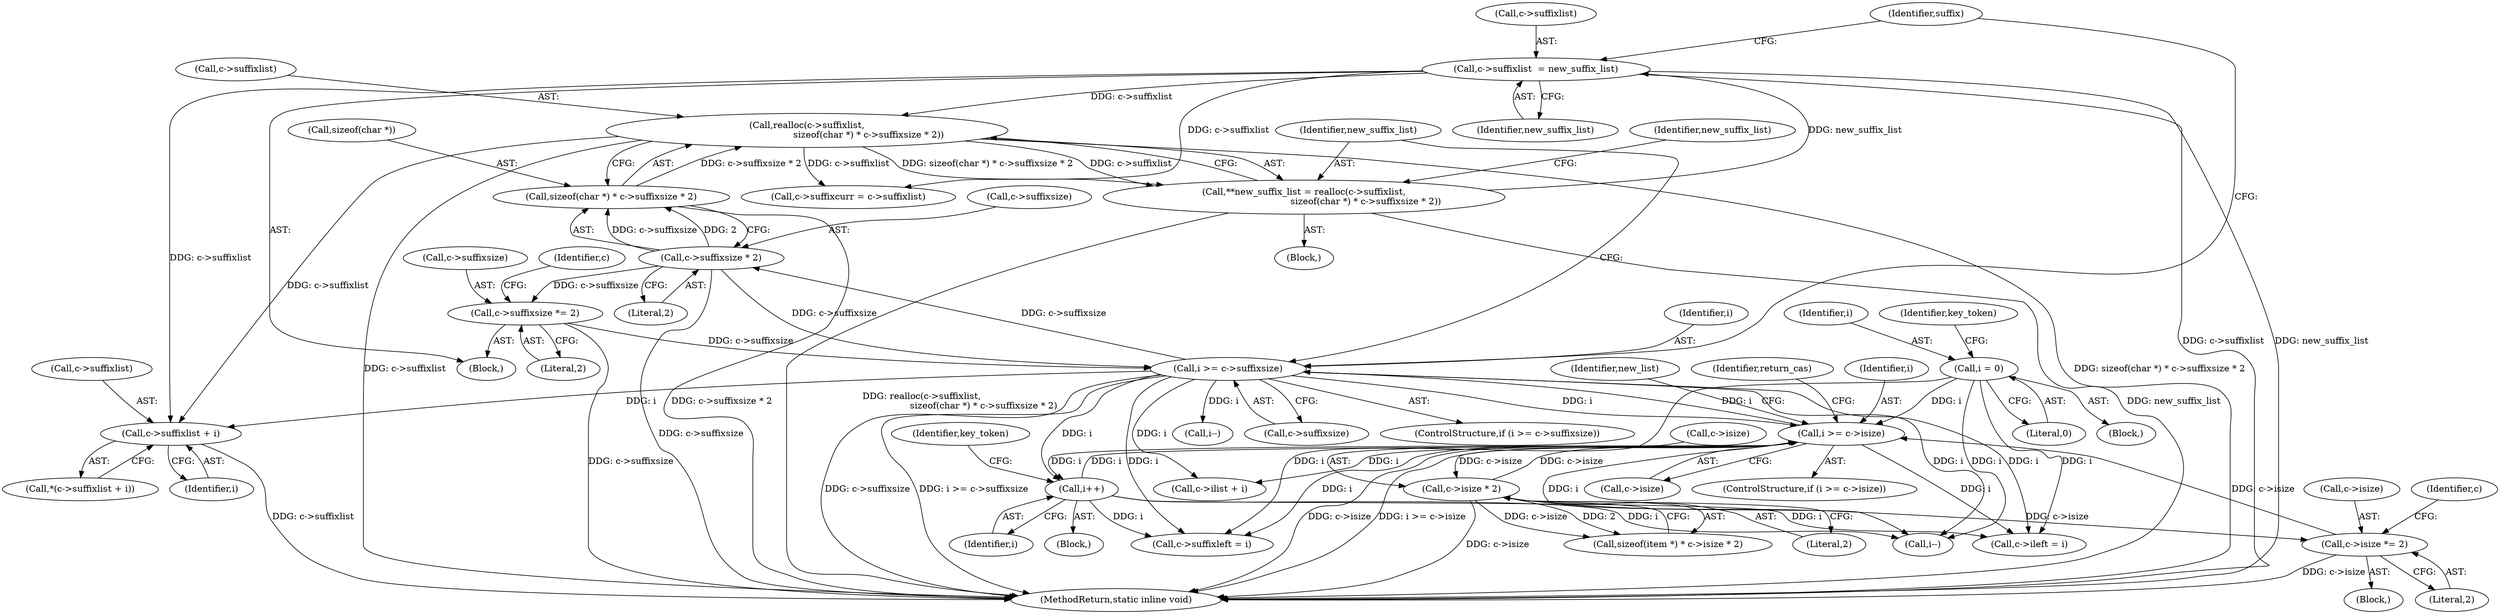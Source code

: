 digraph "0_memcached_a8c4a82787b8b6c256d61bd5c42fb7f92d1bae00@pointer" {
"1000346" [label="(Call,c->suffixlist + i)"];
"1000290" [label="(Call,c->suffixlist  = new_suffix_list)"];
"1000268" [label="(Call,**new_suffix_list = realloc(c->suffixlist,\n                                           sizeof(char *) * c->suffixsize * 2))"];
"1000270" [label="(Call,realloc(c->suffixlist,\n                                           sizeof(char *) * c->suffixsize * 2))"];
"1000274" [label="(Call,sizeof(char *) * c->suffixsize * 2)"];
"1000277" [label="(Call,c->suffixsize * 2)"];
"1000261" [label="(Call,i >= c->suffixsize)"];
"1000193" [label="(Call,i >= c->isize)"];
"1000114" [label="(Call,i = 0)"];
"1000603" [label="(Call,i++)"];
"1000209" [label="(Call,c->isize * 2)"];
"1000217" [label="(Call,c->isize *= 2)"];
"1000285" [label="(Call,c->suffixsize *= 2)"];
"1000195" [label="(Call,c->isize)"];
"1000285" [label="(Call,c->suffixsize *= 2)"];
"1000651" [label="(Identifier,key_token)"];
"1000271" [label="(Call,c->suffixlist)"];
"1000206" [label="(Call,sizeof(item *) * c->isize * 2)"];
"1000210" [label="(Call,c->isize)"];
"1000240" [label="(Identifier,return_cas)"];
"1000294" [label="(Identifier,new_suffix_list)"];
"1000307" [label="(Identifier,suffix)"];
"1000116" [label="(Literal,0)"];
"1000603" [label="(Call,i++)"];
"1000266" [label="(Block,)"];
"1000274" [label="(Call,sizeof(char *) * c->suffixsize * 2)"];
"1000702" [label="(Call,c->suffixleft = i)"];
"1000284" [label="(Block,)"];
"1000159" [label="(Call,i--)"];
"1000194" [label="(Identifier,i)"];
"1000286" [label="(Call,c->suffixsize)"];
"1000278" [label="(Call,c->suffixsize)"];
"1000332" [label="(Call,i--)"];
"1000216" [label="(Block,)"];
"1000277" [label="(Call,c->suffixsize * 2)"];
"1000345" [label="(Call,*(c->suffixlist + i))"];
"1000756" [label="(MethodReturn,static inline void)"];
"1000114" [label="(Call,i = 0)"];
"1000209" [label="(Call,c->isize * 2)"];
"1000289" [label="(Literal,2)"];
"1000283" [label="(Identifier,new_suffix_list)"];
"1000262" [label="(Identifier,i)"];
"1000682" [label="(Call,c->ileft = i)"];
"1000275" [label="(Call,sizeof(char *))"];
"1000218" [label="(Call,c->isize)"];
"1000193" [label="(Call,i >= c->isize)"];
"1000263" [label="(Call,c->suffixsize)"];
"1000270" [label="(Call,realloc(c->suffixlist,\n                                           sizeof(char *) * c->suffixsize * 2))"];
"1000260" [label="(ControlStructure,if (i >= c->suffixsize))"];
"1000346" [label="(Call,c->suffixlist + i)"];
"1000224" [label="(Identifier,c)"];
"1000217" [label="(Call,c->isize *= 2)"];
"1000221" [label="(Literal,2)"];
"1000290" [label="(Call,c->suffixlist  = new_suffix_list)"];
"1000347" [label="(Call,c->suffixlist)"];
"1000120" [label="(Identifier,key_token)"];
"1000597" [label="(Call,c->ilist + i)"];
"1000201" [label="(Identifier,new_list)"];
"1000291" [label="(Call,c->suffixlist)"];
"1000269" [label="(Identifier,new_suffix_list)"];
"1000261" [label="(Call,i >= c->suffixsize)"];
"1000192" [label="(ControlStructure,if (i >= c->isize))"];
"1000213" [label="(Literal,2)"];
"1000350" [label="(Identifier,i)"];
"1000292" [label="(Identifier,c)"];
"1000110" [label="(Block,)"];
"1000281" [label="(Literal,2)"];
"1000115" [label="(Identifier,i)"];
"1000695" [label="(Call,c->suffixcurr = c->suffixlist)"];
"1000268" [label="(Call,**new_suffix_list = realloc(c->suffixlist,\n                                           sizeof(char *) * c->suffixsize * 2))"];
"1000191" [label="(Block,)"];
"1000604" [label="(Identifier,i)"];
"1000346" -> "1000345"  [label="AST: "];
"1000346" -> "1000350"  [label="CFG: "];
"1000347" -> "1000346"  [label="AST: "];
"1000350" -> "1000346"  [label="AST: "];
"1000345" -> "1000346"  [label="CFG: "];
"1000346" -> "1000756"  [label="DDG: c->suffixlist"];
"1000290" -> "1000346"  [label="DDG: c->suffixlist"];
"1000270" -> "1000346"  [label="DDG: c->suffixlist"];
"1000261" -> "1000346"  [label="DDG: i"];
"1000290" -> "1000284"  [label="AST: "];
"1000290" -> "1000294"  [label="CFG: "];
"1000291" -> "1000290"  [label="AST: "];
"1000294" -> "1000290"  [label="AST: "];
"1000307" -> "1000290"  [label="CFG: "];
"1000290" -> "1000756"  [label="DDG: c->suffixlist"];
"1000290" -> "1000756"  [label="DDG: new_suffix_list"];
"1000290" -> "1000270"  [label="DDG: c->suffixlist"];
"1000268" -> "1000290"  [label="DDG: new_suffix_list"];
"1000290" -> "1000695"  [label="DDG: c->suffixlist"];
"1000268" -> "1000266"  [label="AST: "];
"1000268" -> "1000270"  [label="CFG: "];
"1000269" -> "1000268"  [label="AST: "];
"1000270" -> "1000268"  [label="AST: "];
"1000283" -> "1000268"  [label="CFG: "];
"1000268" -> "1000756"  [label="DDG: new_suffix_list"];
"1000268" -> "1000756"  [label="DDG: realloc(c->suffixlist,\n                                           sizeof(char *) * c->suffixsize * 2)"];
"1000270" -> "1000268"  [label="DDG: c->suffixlist"];
"1000270" -> "1000268"  [label="DDG: sizeof(char *) * c->suffixsize * 2"];
"1000270" -> "1000274"  [label="CFG: "];
"1000271" -> "1000270"  [label="AST: "];
"1000274" -> "1000270"  [label="AST: "];
"1000270" -> "1000756"  [label="DDG: sizeof(char *) * c->suffixsize * 2"];
"1000270" -> "1000756"  [label="DDG: c->suffixlist"];
"1000274" -> "1000270"  [label="DDG: c->suffixsize * 2"];
"1000270" -> "1000695"  [label="DDG: c->suffixlist"];
"1000274" -> "1000277"  [label="CFG: "];
"1000275" -> "1000274"  [label="AST: "];
"1000277" -> "1000274"  [label="AST: "];
"1000274" -> "1000756"  [label="DDG: c->suffixsize * 2"];
"1000277" -> "1000274"  [label="DDG: c->suffixsize"];
"1000277" -> "1000274"  [label="DDG: 2"];
"1000277" -> "1000281"  [label="CFG: "];
"1000278" -> "1000277"  [label="AST: "];
"1000281" -> "1000277"  [label="AST: "];
"1000277" -> "1000756"  [label="DDG: c->suffixsize"];
"1000277" -> "1000261"  [label="DDG: c->suffixsize"];
"1000261" -> "1000277"  [label="DDG: c->suffixsize"];
"1000277" -> "1000285"  [label="DDG: c->suffixsize"];
"1000261" -> "1000260"  [label="AST: "];
"1000261" -> "1000263"  [label="CFG: "];
"1000262" -> "1000261"  [label="AST: "];
"1000263" -> "1000261"  [label="AST: "];
"1000269" -> "1000261"  [label="CFG: "];
"1000307" -> "1000261"  [label="CFG: "];
"1000261" -> "1000756"  [label="DDG: c->suffixsize"];
"1000261" -> "1000756"  [label="DDG: i >= c->suffixsize"];
"1000261" -> "1000159"  [label="DDG: i"];
"1000261" -> "1000193"  [label="DDG: i"];
"1000193" -> "1000261"  [label="DDG: i"];
"1000285" -> "1000261"  [label="DDG: c->suffixsize"];
"1000261" -> "1000332"  [label="DDG: i"];
"1000261" -> "1000597"  [label="DDG: i"];
"1000261" -> "1000603"  [label="DDG: i"];
"1000261" -> "1000682"  [label="DDG: i"];
"1000261" -> "1000702"  [label="DDG: i"];
"1000193" -> "1000192"  [label="AST: "];
"1000193" -> "1000195"  [label="CFG: "];
"1000194" -> "1000193"  [label="AST: "];
"1000195" -> "1000193"  [label="AST: "];
"1000201" -> "1000193"  [label="CFG: "];
"1000240" -> "1000193"  [label="CFG: "];
"1000193" -> "1000756"  [label="DDG: c->isize"];
"1000193" -> "1000756"  [label="DDG: i >= c->isize"];
"1000193" -> "1000159"  [label="DDG: i"];
"1000114" -> "1000193"  [label="DDG: i"];
"1000603" -> "1000193"  [label="DDG: i"];
"1000209" -> "1000193"  [label="DDG: c->isize"];
"1000217" -> "1000193"  [label="DDG: c->isize"];
"1000193" -> "1000209"  [label="DDG: c->isize"];
"1000193" -> "1000597"  [label="DDG: i"];
"1000193" -> "1000603"  [label="DDG: i"];
"1000193" -> "1000682"  [label="DDG: i"];
"1000193" -> "1000702"  [label="DDG: i"];
"1000114" -> "1000110"  [label="AST: "];
"1000114" -> "1000116"  [label="CFG: "];
"1000115" -> "1000114"  [label="AST: "];
"1000116" -> "1000114"  [label="AST: "];
"1000120" -> "1000114"  [label="CFG: "];
"1000114" -> "1000159"  [label="DDG: i"];
"1000114" -> "1000682"  [label="DDG: i"];
"1000114" -> "1000702"  [label="DDG: i"];
"1000603" -> "1000191"  [label="AST: "];
"1000603" -> "1000604"  [label="CFG: "];
"1000604" -> "1000603"  [label="AST: "];
"1000651" -> "1000603"  [label="CFG: "];
"1000603" -> "1000159"  [label="DDG: i"];
"1000603" -> "1000682"  [label="DDG: i"];
"1000603" -> "1000702"  [label="DDG: i"];
"1000209" -> "1000206"  [label="AST: "];
"1000209" -> "1000213"  [label="CFG: "];
"1000210" -> "1000209"  [label="AST: "];
"1000213" -> "1000209"  [label="AST: "];
"1000206" -> "1000209"  [label="CFG: "];
"1000209" -> "1000756"  [label="DDG: c->isize"];
"1000209" -> "1000206"  [label="DDG: c->isize"];
"1000209" -> "1000206"  [label="DDG: 2"];
"1000209" -> "1000217"  [label="DDG: c->isize"];
"1000217" -> "1000216"  [label="AST: "];
"1000217" -> "1000221"  [label="CFG: "];
"1000218" -> "1000217"  [label="AST: "];
"1000221" -> "1000217"  [label="AST: "];
"1000224" -> "1000217"  [label="CFG: "];
"1000217" -> "1000756"  [label="DDG: c->isize"];
"1000285" -> "1000284"  [label="AST: "];
"1000285" -> "1000289"  [label="CFG: "];
"1000286" -> "1000285"  [label="AST: "];
"1000289" -> "1000285"  [label="AST: "];
"1000292" -> "1000285"  [label="CFG: "];
"1000285" -> "1000756"  [label="DDG: c->suffixsize"];
}
